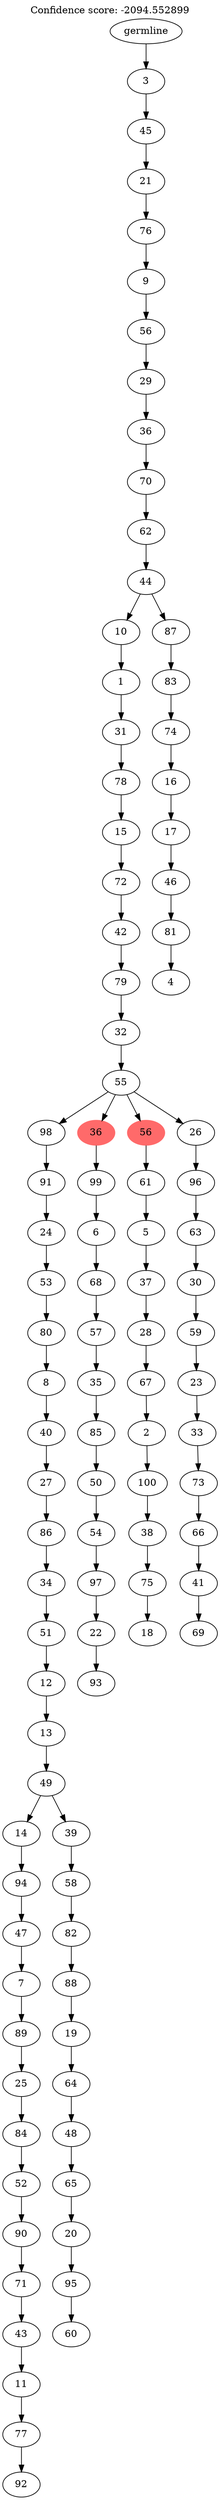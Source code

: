 digraph g {
	"101" -> "102";
	"102" [label="92"];
	"100" -> "101";
	"101" [label="77"];
	"99" -> "100";
	"100" [label="11"];
	"98" -> "99";
	"99" [label="43"];
	"97" -> "98";
	"98" [label="71"];
	"96" -> "97";
	"97" [label="90"];
	"95" -> "96";
	"96" [label="52"];
	"94" -> "95";
	"95" [label="84"];
	"93" -> "94";
	"94" [label="25"];
	"92" -> "93";
	"93" [label="89"];
	"91" -> "92";
	"92" [label="7"];
	"90" -> "91";
	"91" [label="47"];
	"89" -> "90";
	"90" [label="94"];
	"87" -> "88";
	"88" [label="60"];
	"86" -> "87";
	"87" [label="95"];
	"85" -> "86";
	"86" [label="20"];
	"84" -> "85";
	"85" [label="65"];
	"83" -> "84";
	"84" [label="48"];
	"82" -> "83";
	"83" [label="64"];
	"81" -> "82";
	"82" [label="19"];
	"80" -> "81";
	"81" [label="88"];
	"79" -> "80";
	"80" [label="82"];
	"78" -> "79";
	"79" [label="58"];
	"77" -> "78";
	"78" [label="39"];
	"77" -> "89";
	"89" [label="14"];
	"76" -> "77";
	"77" [label="49"];
	"75" -> "76";
	"76" [label="13"];
	"74" -> "75";
	"75" [label="12"];
	"73" -> "74";
	"74" [label="51"];
	"72" -> "73";
	"73" [label="34"];
	"71" -> "72";
	"72" [label="86"];
	"70" -> "71";
	"71" [label="27"];
	"69" -> "70";
	"70" [label="40"];
	"68" -> "69";
	"69" [label="8"];
	"67" -> "68";
	"68" [label="80"];
	"66" -> "67";
	"67" [label="53"];
	"65" -> "66";
	"66" [label="24"];
	"64" -> "65";
	"65" [label="91"];
	"62" -> "63";
	"63" [label="93"];
	"61" -> "62";
	"62" [label="22"];
	"60" -> "61";
	"61" [label="97"];
	"59" -> "60";
	"60" [label="54"];
	"58" -> "59";
	"59" [label="50"];
	"57" -> "58";
	"58" [label="85"];
	"56" -> "57";
	"57" [label="35"];
	"55" -> "56";
	"56" [label="57"];
	"54" -> "55";
	"55" [label="68"];
	"53" -> "54";
	"54" [label="6"];
	"52" -> "53";
	"53" [label="99"];
	"50" -> "51";
	"51" [label="18"];
	"49" -> "50";
	"50" [label="75"];
	"48" -> "49";
	"49" [label="38"];
	"47" -> "48";
	"48" [label="100"];
	"46" -> "47";
	"47" [label="2"];
	"45" -> "46";
	"46" [label="67"];
	"44" -> "45";
	"45" [label="28"];
	"43" -> "44";
	"44" [label="37"];
	"42" -> "43";
	"43" [label="5"];
	"41" -> "42";
	"42" [label="61"];
	"39" -> "40";
	"40" [label="69"];
	"38" -> "39";
	"39" [label="41"];
	"37" -> "38";
	"38" [label="66"];
	"36" -> "37";
	"37" [label="73"];
	"35" -> "36";
	"36" [label="33"];
	"34" -> "35";
	"35" [label="23"];
	"33" -> "34";
	"34" [label="59"];
	"32" -> "33";
	"33" [label="30"];
	"31" -> "32";
	"32" [label="63"];
	"30" -> "31";
	"31" [label="96"];
	"29" -> "30";
	"30" [label="26"];
	"29" -> "41";
	"41" [color=indianred1, style=filled, label="56"];
	"29" -> "52";
	"52" [color=indianred1, style=filled, label="36"];
	"29" -> "64";
	"64" [label="98"];
	"28" -> "29";
	"29" [label="55"];
	"27" -> "28";
	"28" [label="32"];
	"26" -> "27";
	"27" [label="79"];
	"25" -> "26";
	"26" [label="42"];
	"24" -> "25";
	"25" [label="72"];
	"23" -> "24";
	"24" [label="15"];
	"22" -> "23";
	"23" [label="78"];
	"21" -> "22";
	"22" [label="31"];
	"20" -> "21";
	"21" [label="1"];
	"18" -> "19";
	"19" [label="4"];
	"17" -> "18";
	"18" [label="81"];
	"16" -> "17";
	"17" [label="46"];
	"15" -> "16";
	"16" [label="17"];
	"14" -> "15";
	"15" [label="16"];
	"13" -> "14";
	"14" [label="74"];
	"12" -> "13";
	"13" [label="83"];
	"11" -> "12";
	"12" [label="87"];
	"11" -> "20";
	"20" [label="10"];
	"10" -> "11";
	"11" [label="44"];
	"9" -> "10";
	"10" [label="62"];
	"8" -> "9";
	"9" [label="70"];
	"7" -> "8";
	"8" [label="36"];
	"6" -> "7";
	"7" [label="29"];
	"5" -> "6";
	"6" [label="56"];
	"4" -> "5";
	"5" [label="9"];
	"3" -> "4";
	"4" [label="76"];
	"2" -> "3";
	"3" [label="21"];
	"1" -> "2";
	"2" [label="45"];
	"0" -> "1";
	"1" [label="3"];
	"0" [label="germline"];
	labelloc="t";
	label="Confidence score: -2094.552899";
}
